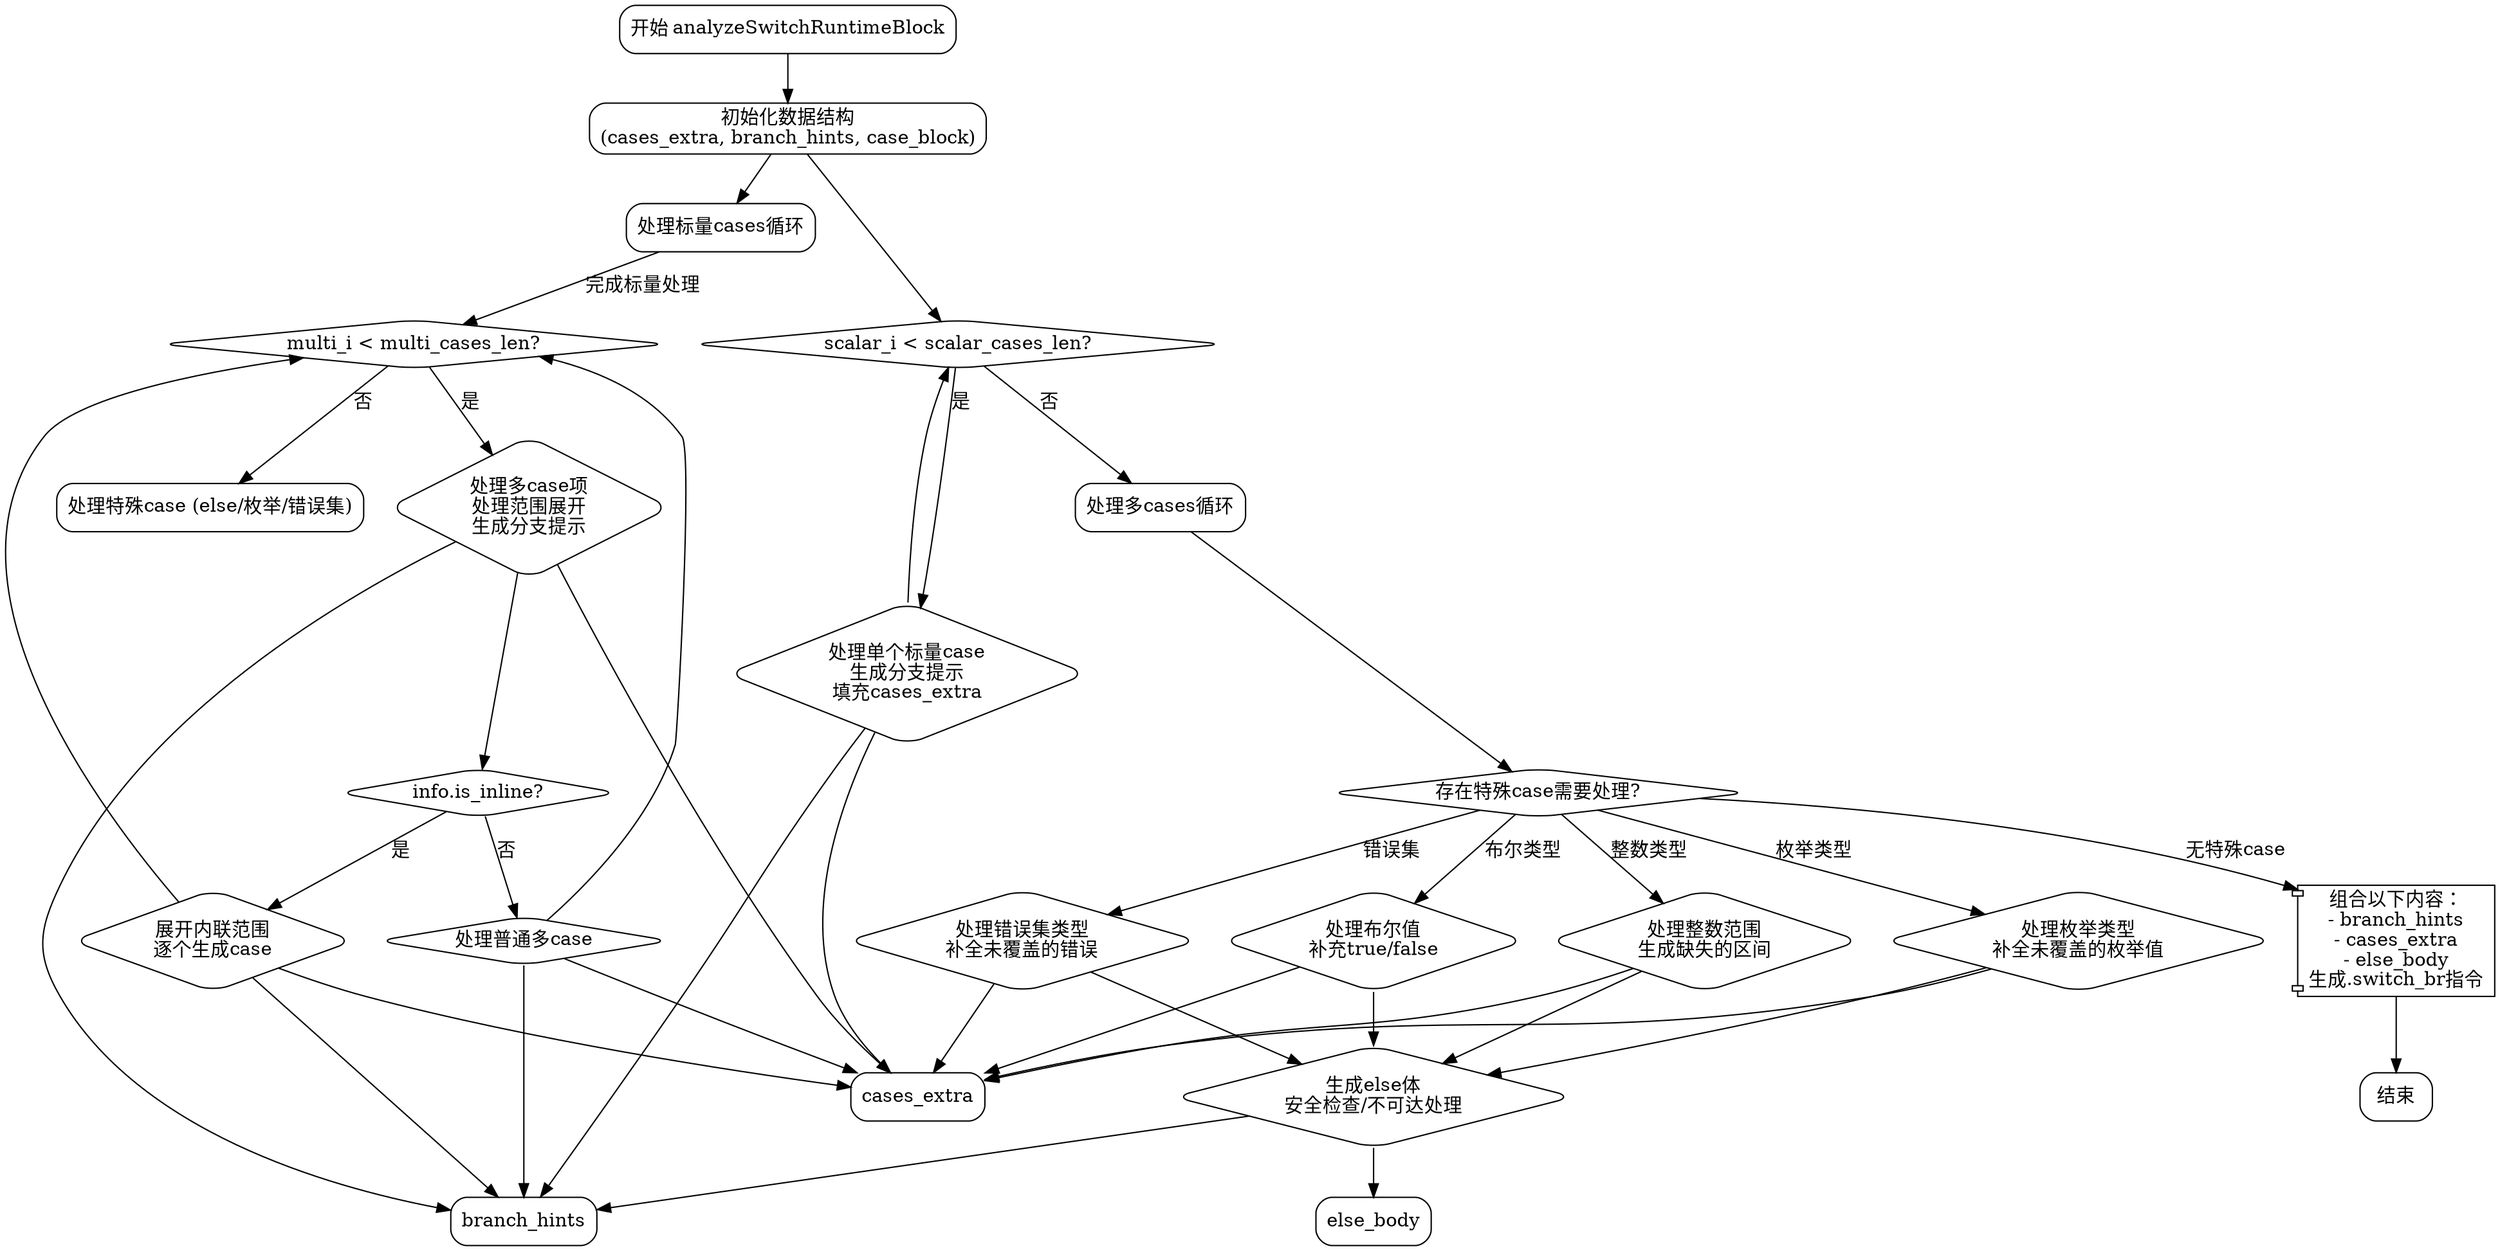 
digraph flowchart {
    node [shape=rectangle, style=rounded];
    edge [arrowhead=normal];

    start [label="开始 analyzeSwitchRuntimeBlock"];
    init [label="初始化数据结构\n(cases_extra, branch_hints, case_block)"];
    process_scalar [label="处理标量cases循环"];
    process_multi [label="处理多cases循环"];
    process_special [label="处理特殊case (else/枚举/错误集)"];
    generate_air [label="生成Air指令并返回"];
    end [label="结束"];

    start -> init;
    init -> process_scalar;

    subgraph scalar_loop {
        node [shape=diamond];
        check_scalar [label="scalar_i < scalar_cases_len?"];
        handle_scalar_case [label="处理单个标量case\n生成分支提示\n填充cases_extra"];
        check_scalar -> handle_scalar_case [label="是"];
        handle_scalar_case -> check_scalar;
    }

    init -> check_scalar;
    check_scalar -> process_multi [label="否"];

    subgraph multi_loop {
        node [shape=diamond];
        check_multi [label="multi_i < multi_cases_len?"];
        handle_multi_case [label="处理多case项\n处理范围展开\n生成分支提示"];
        check_inline [label="info.is_inline?"];
        expand_inline [label="展开内联范围\n逐个生成case"];
        handle_normal_multi [label="处理普通多case"];
        
        check_multi -> handle_multi_case [label="是"];
        handle_multi_case -> check_inline;
        check_inline -> expand_inline [label="是"];
        check_inline -> handle_normal_multi [label="否"];
        expand_inline -> check_multi;
        handle_normal_multi -> check_multi;
    }

    process_scalar -> check_multi [label="完成标量处理"];
    check_multi -> process_special [label="否"];

    subgraph special_handling {
        node [shape=diamond];
        check_else_body [label="存在特殊case需要处理?"];
        handle_enum [label="处理枚举类型\n补全未覆盖的枚举值"];
        handle_error [label="处理错误集类型\n补全未覆盖的错误"];
        handle_int [label="处理整数范围\n生成缺失的区间"];
        handle_bool [label="处理布尔值\n补充true/false"];
        final_else [label="生成else体\n安全检查/不可达处理"];
        
        check_else_body -> handle_enum [label="枚举类型"];
        check_else_body -> handle_error [label="错误集"];
        check_else_body -> handle_int [label="整数类型"];
        check_else_body -> handle_bool [label="布尔类型"];
        handle_enum -> final_else;
        handle_error -> final_else;
        handle_int -> final_else;
        handle_bool -> final_else;
    }

    process_multi -> check_else_body;
    check_else_body -> generate_air [label="无特殊case"];

    generate_air -> end;

    // 关键数据流连接
    handle_scalar_case -> cases_extra;
    handle_multi_case -> cases_extra;
    expand_inline -> cases_extra;
    handle_normal_multi -> cases_extra;
    handle_enum -> cases_extra;
    handle_error -> cases_extra;
    handle_int -> cases_extra;
    handle_bool -> cases_extra;
    final_else -> else_body;

    // 分支提示收集
    handle_scalar_case -> branch_hints;
    handle_multi_case -> branch_hints;
    expand_inline -> branch_hints;
    handle_normal_multi -> branch_hints;
    final_else -> branch_hints;

    // Air指令生成细节
    generate_air [shape=component, label="组合以下内容：\n- branch_hints\n- cases_extra\n- else_body\n生成.switch_br指令"];
}
